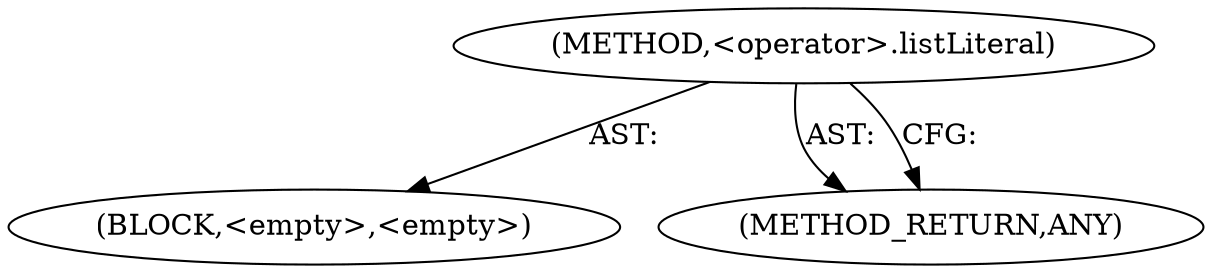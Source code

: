 digraph "&lt;operator&gt;.listLiteral" {  
"100" [label = <(METHOD,&lt;operator&gt;.listLiteral)> ]
"101" [label = <(BLOCK,&lt;empty&gt;,&lt;empty&gt;)> ]
"102" [label = <(METHOD_RETURN,ANY)> ]
  "100" -> "101"  [ label = "AST: "] 
  "100" -> "102"  [ label = "AST: "] 
  "100" -> "102"  [ label = "CFG: "] 
}
